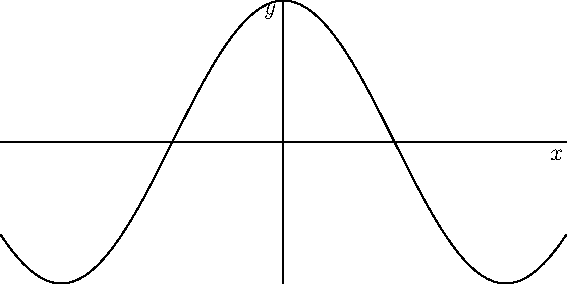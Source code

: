 size(10cm);

import graph;

xaxis("$x$");
yaxis("$y$");

real f1(real x) {return 2cos(x) ;}

draw(graph(f1,-4,4));
